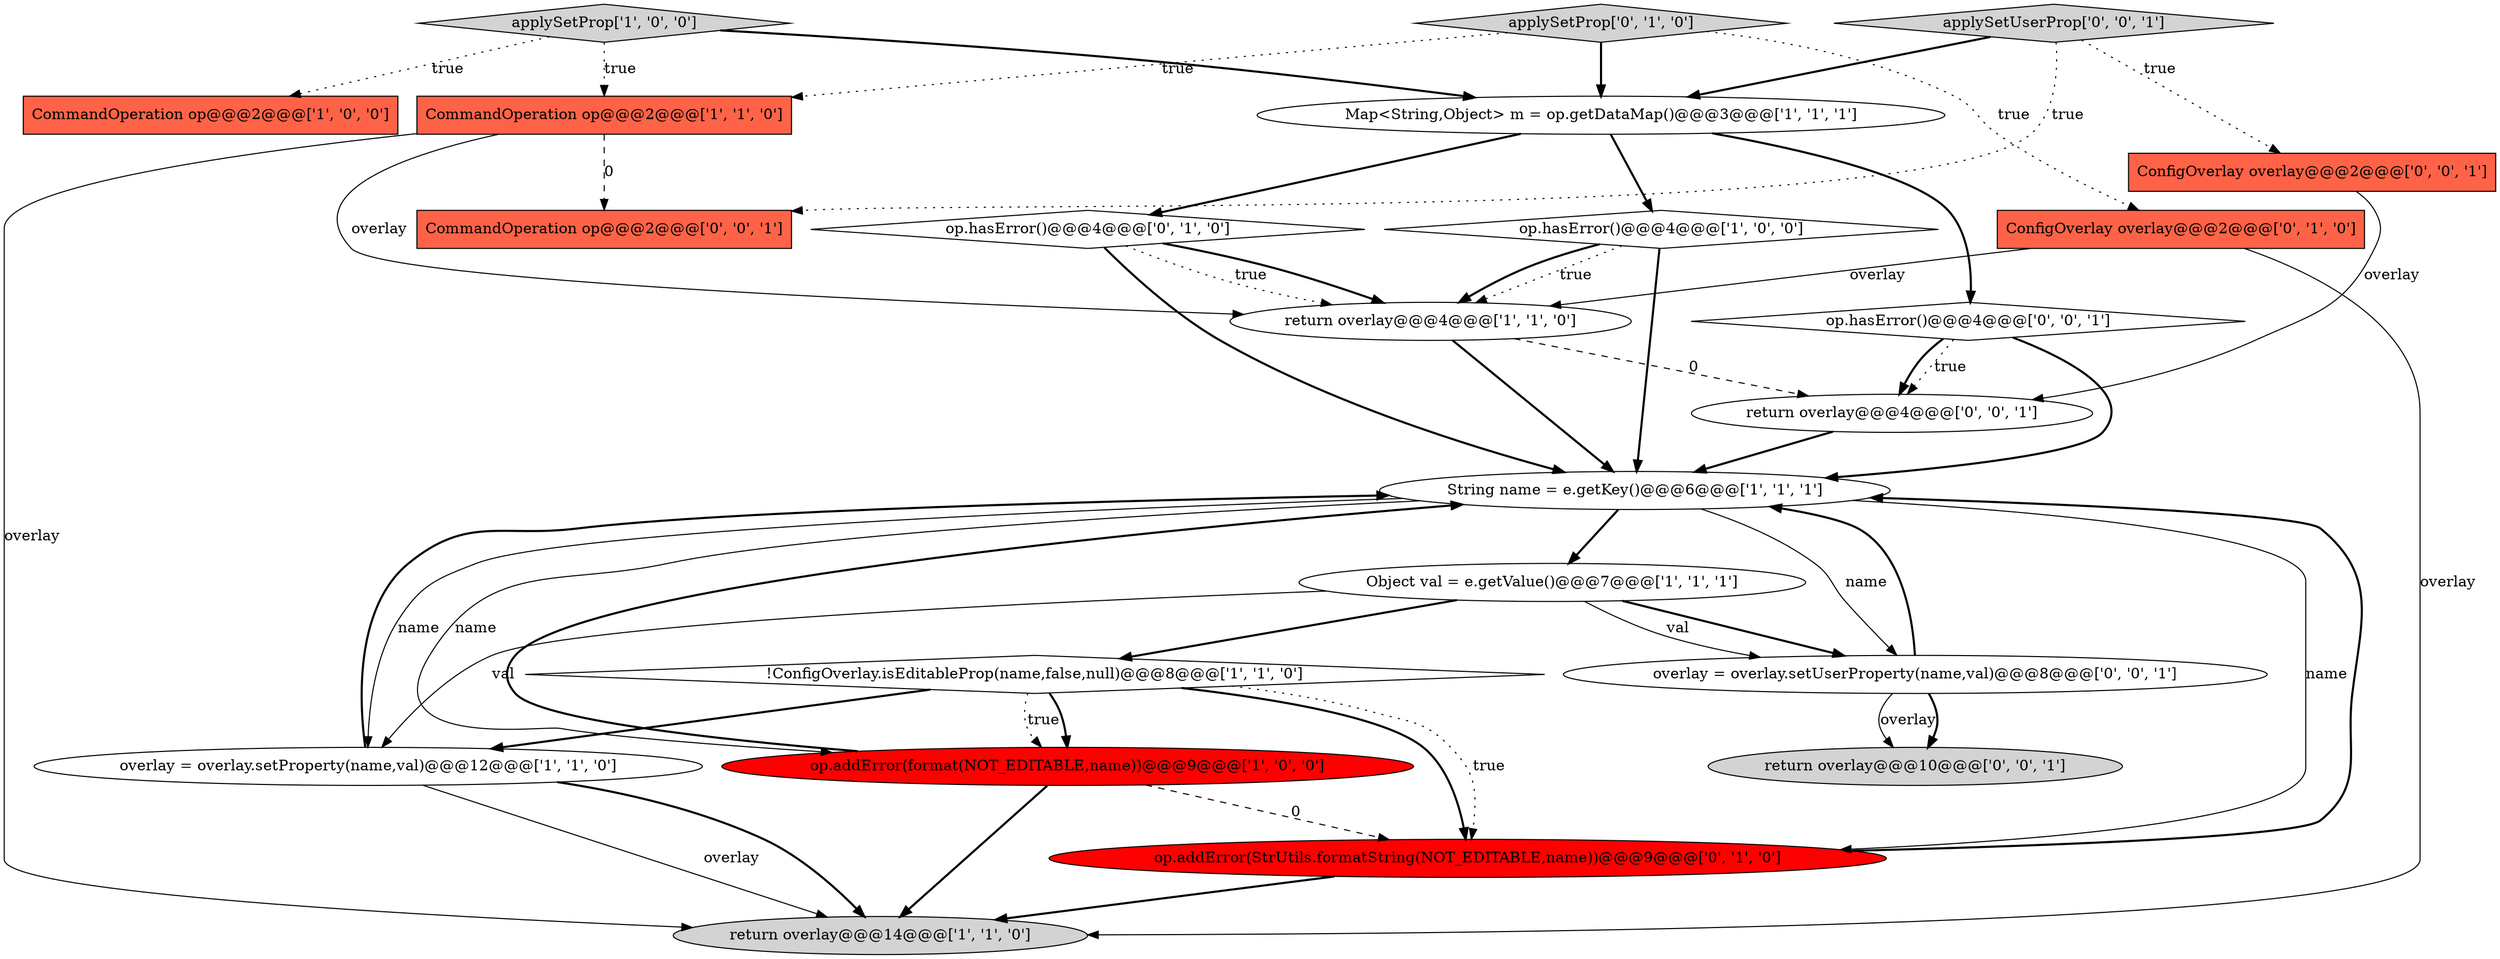 digraph {
10 [style = filled, label = "return overlay@@@4@@@['1', '1', '0']", fillcolor = white, shape = ellipse image = "AAA0AAABBB1BBB"];
4 [style = filled, label = "op.addError(format(NOT_EDITABLE,name))@@@9@@@['1', '0', '0']", fillcolor = red, shape = ellipse image = "AAA1AAABBB1BBB"];
16 [style = filled, label = "ConfigOverlay overlay@@@2@@@['0', '0', '1']", fillcolor = tomato, shape = box image = "AAA0AAABBB3BBB"];
18 [style = filled, label = "op.hasError()@@@4@@@['0', '0', '1']", fillcolor = white, shape = diamond image = "AAA0AAABBB3BBB"];
21 [style = filled, label = "overlay = overlay.setUserProperty(name,val)@@@8@@@['0', '0', '1']", fillcolor = white, shape = ellipse image = "AAA0AAABBB3BBB"];
17 [style = filled, label = "CommandOperation op@@@2@@@['0', '0', '1']", fillcolor = tomato, shape = box image = "AAA0AAABBB3BBB"];
9 [style = filled, label = "applySetProp['1', '0', '0']", fillcolor = lightgray, shape = diamond image = "AAA0AAABBB1BBB"];
6 [style = filled, label = "CommandOperation op@@@2@@@['1', '1', '0']", fillcolor = tomato, shape = box image = "AAA0AAABBB1BBB"];
0 [style = filled, label = "String name = e.getKey()@@@6@@@['1', '1', '1']", fillcolor = white, shape = ellipse image = "AAA0AAABBB1BBB"];
12 [style = filled, label = "ConfigOverlay overlay@@@2@@@['0', '1', '0']", fillcolor = tomato, shape = box image = "AAA0AAABBB2BBB"];
13 [style = filled, label = "op.hasError()@@@4@@@['0', '1', '0']", fillcolor = white, shape = diamond image = "AAA0AAABBB2BBB"];
1 [style = filled, label = "CommandOperation op@@@2@@@['1', '0', '0']", fillcolor = tomato, shape = box image = "AAA0AAABBB1BBB"];
19 [style = filled, label = "applySetUserProp['0', '0', '1']", fillcolor = lightgray, shape = diamond image = "AAA0AAABBB3BBB"];
8 [style = filled, label = "Object val = e.getValue()@@@7@@@['1', '1', '1']", fillcolor = white, shape = ellipse image = "AAA0AAABBB1BBB"];
20 [style = filled, label = "return overlay@@@4@@@['0', '0', '1']", fillcolor = white, shape = ellipse image = "AAA0AAABBB3BBB"];
2 [style = filled, label = "op.hasError()@@@4@@@['1', '0', '0']", fillcolor = white, shape = diamond image = "AAA0AAABBB1BBB"];
22 [style = filled, label = "return overlay@@@10@@@['0', '0', '1']", fillcolor = lightgray, shape = ellipse image = "AAA0AAABBB3BBB"];
5 [style = filled, label = "overlay = overlay.setProperty(name,val)@@@12@@@['1', '1', '0']", fillcolor = white, shape = ellipse image = "AAA0AAABBB1BBB"];
3 [style = filled, label = "!ConfigOverlay.isEditableProp(name,false,null)@@@8@@@['1', '1', '0']", fillcolor = white, shape = diamond image = "AAA0AAABBB1BBB"];
11 [style = filled, label = "return overlay@@@14@@@['1', '1', '0']", fillcolor = lightgray, shape = ellipse image = "AAA0AAABBB1BBB"];
14 [style = filled, label = "op.addError(StrUtils.formatString(NOT_EDITABLE,name))@@@9@@@['0', '1', '0']", fillcolor = red, shape = ellipse image = "AAA1AAABBB2BBB"];
7 [style = filled, label = "Map<String,Object> m = op.getDataMap()@@@3@@@['1', '1', '1']", fillcolor = white, shape = ellipse image = "AAA0AAABBB1BBB"];
15 [style = filled, label = "applySetProp['0', '1', '0']", fillcolor = lightgray, shape = diamond image = "AAA0AAABBB2BBB"];
7->13 [style = bold, label=""];
2->10 [style = dotted, label="true"];
6->11 [style = solid, label="overlay"];
13->10 [style = bold, label=""];
15->7 [style = bold, label=""];
21->0 [style = bold, label=""];
0->21 [style = solid, label="name"];
19->17 [style = dotted, label="true"];
3->14 [style = bold, label=""];
8->3 [style = bold, label=""];
20->0 [style = bold, label=""];
3->4 [style = dotted, label="true"];
6->10 [style = solid, label="overlay"];
6->17 [style = dashed, label="0"];
18->20 [style = dotted, label="true"];
9->7 [style = bold, label=""];
2->10 [style = bold, label=""];
0->5 [style = solid, label="name"];
9->6 [style = dotted, label="true"];
3->4 [style = bold, label=""];
13->10 [style = dotted, label="true"];
12->10 [style = solid, label="overlay"];
3->14 [style = dotted, label="true"];
4->0 [style = bold, label=""];
18->20 [style = bold, label=""];
3->5 [style = bold, label=""];
2->0 [style = bold, label=""];
21->22 [style = solid, label="overlay"];
14->0 [style = bold, label=""];
5->0 [style = bold, label=""];
5->11 [style = solid, label="overlay"];
21->22 [style = bold, label=""];
8->21 [style = solid, label="val"];
16->20 [style = solid, label="overlay"];
7->2 [style = bold, label=""];
15->6 [style = dotted, label="true"];
10->0 [style = bold, label=""];
0->8 [style = bold, label=""];
9->1 [style = dotted, label="true"];
19->16 [style = dotted, label="true"];
7->18 [style = bold, label=""];
8->21 [style = bold, label=""];
15->12 [style = dotted, label="true"];
10->20 [style = dashed, label="0"];
4->14 [style = dashed, label="0"];
5->11 [style = bold, label=""];
12->11 [style = solid, label="overlay"];
4->11 [style = bold, label=""];
8->5 [style = solid, label="val"];
0->4 [style = solid, label="name"];
14->11 [style = bold, label=""];
18->0 [style = bold, label=""];
19->7 [style = bold, label=""];
0->14 [style = solid, label="name"];
13->0 [style = bold, label=""];
}
